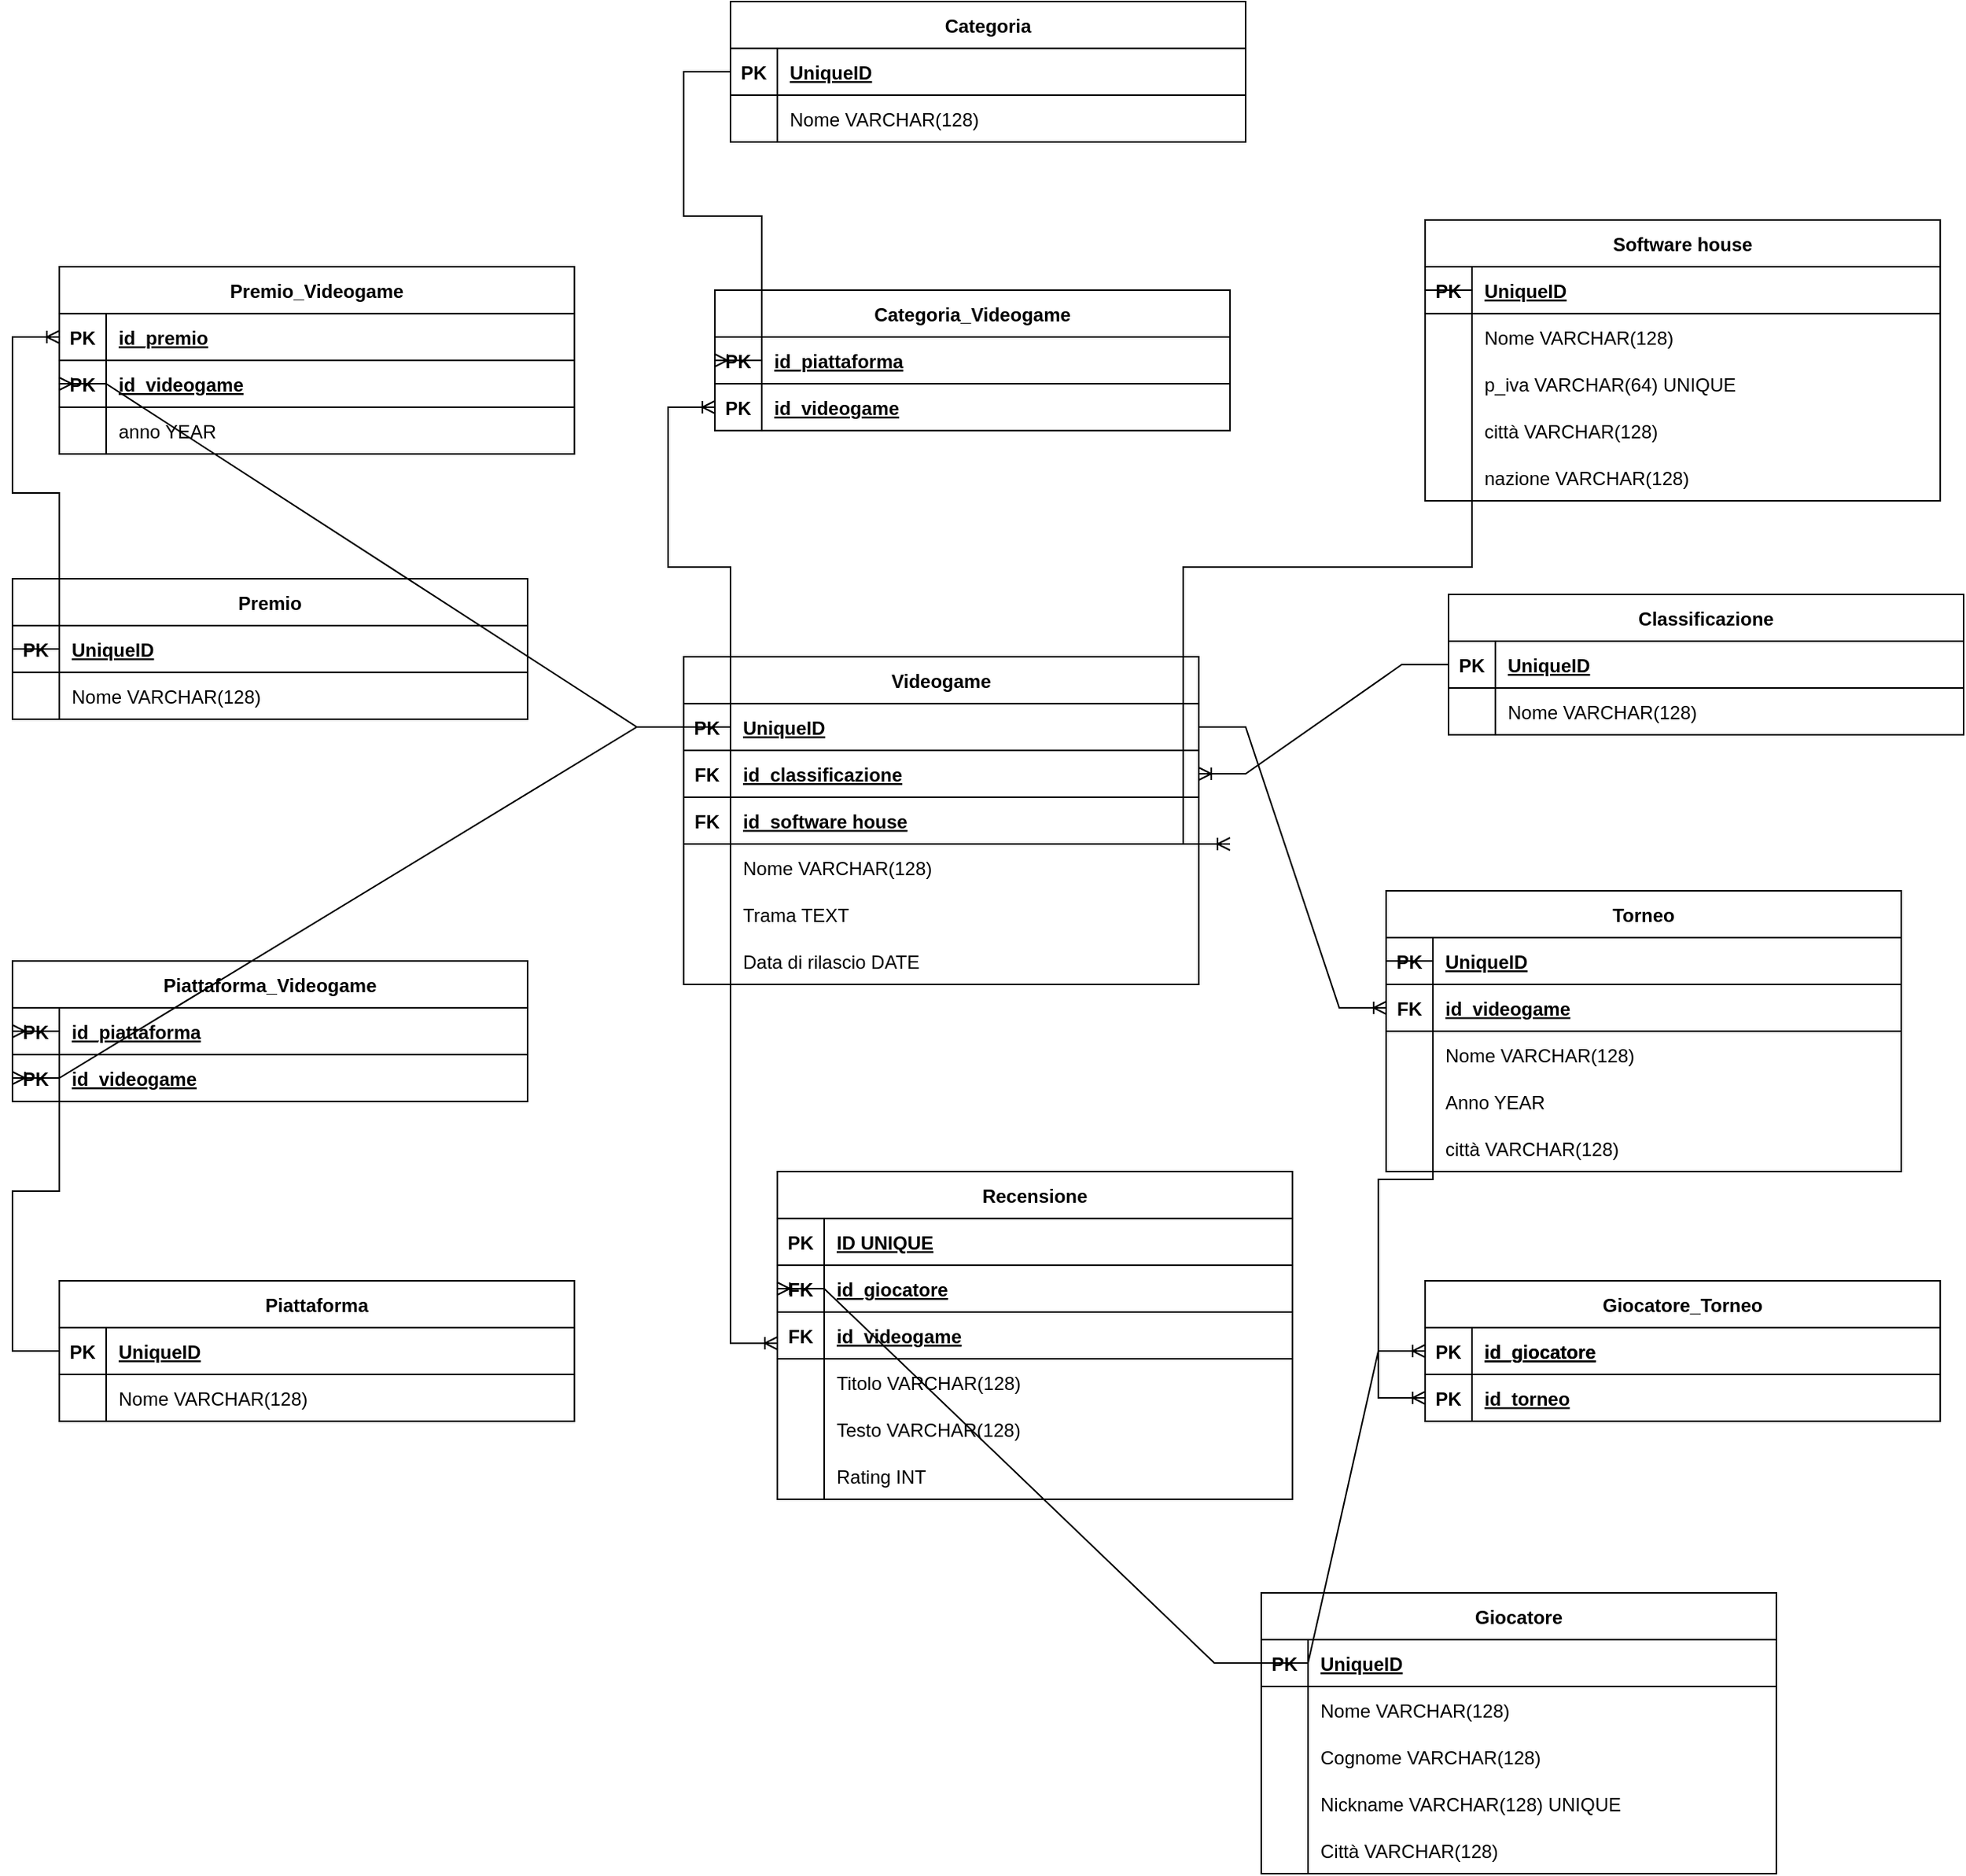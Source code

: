 <mxfile version="21.3.3" type="device">
  <diagram id="KJwWD3MwC9zY2TF5GWsR" name="Page-1">
    <mxGraphModel dx="2820" dy="746" grid="1" gridSize="10" guides="1" tooltips="1" connect="1" arrows="1" fold="1" page="0" pageScale="1" pageWidth="1100" pageHeight="850" math="0" shadow="0">
      <root>
        <mxCell id="0" />
        <mxCell id="1" parent="0" />
        <mxCell id="y6-X4AHEFHW5JHRX96LE-121" value="Videogame" style="shape=table;startSize=30;container=1;collapsible=1;childLayout=tableLayout;fixedRows=1;rowLines=0;fontStyle=1;align=center;resizeLast=1;" parent="1" vertex="1">
          <mxGeometry x="-90" y="1090" width="330" height="210" as="geometry" />
        </mxCell>
        <mxCell id="y6-X4AHEFHW5JHRX96LE-122" value="" style="shape=tableRow;horizontal=0;startSize=0;swimlaneHead=0;swimlaneBody=0;fillColor=none;collapsible=0;dropTarget=0;points=[[0,0.5],[1,0.5]];portConstraint=eastwest;top=0;left=0;right=0;bottom=1;" parent="y6-X4AHEFHW5JHRX96LE-121" vertex="1">
          <mxGeometry y="30" width="330" height="30" as="geometry" />
        </mxCell>
        <mxCell id="y6-X4AHEFHW5JHRX96LE-123" value="PK" style="shape=partialRectangle;connectable=0;fillColor=none;top=0;left=0;bottom=0;right=0;fontStyle=1;overflow=hidden;" parent="y6-X4AHEFHW5JHRX96LE-122" vertex="1">
          <mxGeometry width="30" height="30" as="geometry">
            <mxRectangle width="30" height="30" as="alternateBounds" />
          </mxGeometry>
        </mxCell>
        <mxCell id="y6-X4AHEFHW5JHRX96LE-124" value="UniqueID" style="shape=partialRectangle;connectable=0;fillColor=none;top=0;left=0;bottom=0;right=0;align=left;spacingLeft=6;fontStyle=5;overflow=hidden;" parent="y6-X4AHEFHW5JHRX96LE-122" vertex="1">
          <mxGeometry x="30" width="300" height="30" as="geometry">
            <mxRectangle width="300" height="30" as="alternateBounds" />
          </mxGeometry>
        </mxCell>
        <mxCell id="JWS8z0tjxSSdXJZM4JRU-196" style="shape=tableRow;horizontal=0;startSize=0;swimlaneHead=0;swimlaneBody=0;fillColor=none;collapsible=0;dropTarget=0;points=[[0,0.5],[1,0.5]];portConstraint=eastwest;top=0;left=0;right=0;bottom=1;" vertex="1" parent="y6-X4AHEFHW5JHRX96LE-121">
          <mxGeometry y="60" width="330" height="30" as="geometry" />
        </mxCell>
        <mxCell id="JWS8z0tjxSSdXJZM4JRU-197" value="FK" style="shape=partialRectangle;connectable=0;fillColor=none;top=0;left=0;bottom=0;right=0;fontStyle=1;overflow=hidden;" vertex="1" parent="JWS8z0tjxSSdXJZM4JRU-196">
          <mxGeometry width="30" height="30" as="geometry">
            <mxRectangle width="30" height="30" as="alternateBounds" />
          </mxGeometry>
        </mxCell>
        <mxCell id="JWS8z0tjxSSdXJZM4JRU-198" value="id_classificazione" style="shape=partialRectangle;connectable=0;fillColor=none;top=0;left=0;bottom=0;right=0;align=left;spacingLeft=6;fontStyle=5;overflow=hidden;" vertex="1" parent="JWS8z0tjxSSdXJZM4JRU-196">
          <mxGeometry x="30" width="300" height="30" as="geometry">
            <mxRectangle width="300" height="30" as="alternateBounds" />
          </mxGeometry>
        </mxCell>
        <mxCell id="JWS8z0tjxSSdXJZM4JRU-193" style="shape=tableRow;horizontal=0;startSize=0;swimlaneHead=0;swimlaneBody=0;fillColor=none;collapsible=0;dropTarget=0;points=[[0,0.5],[1,0.5]];portConstraint=eastwest;top=0;left=0;right=0;bottom=1;" vertex="1" parent="y6-X4AHEFHW5JHRX96LE-121">
          <mxGeometry y="90" width="330" height="30" as="geometry" />
        </mxCell>
        <mxCell id="JWS8z0tjxSSdXJZM4JRU-194" value="FK" style="shape=partialRectangle;connectable=0;fillColor=none;top=0;left=0;bottom=0;right=0;fontStyle=1;overflow=hidden;" vertex="1" parent="JWS8z0tjxSSdXJZM4JRU-193">
          <mxGeometry width="30" height="30" as="geometry">
            <mxRectangle width="30" height="30" as="alternateBounds" />
          </mxGeometry>
        </mxCell>
        <mxCell id="JWS8z0tjxSSdXJZM4JRU-195" value="id_software house" style="shape=partialRectangle;connectable=0;fillColor=none;top=0;left=0;bottom=0;right=0;align=left;spacingLeft=6;fontStyle=5;overflow=hidden;" vertex="1" parent="JWS8z0tjxSSdXJZM4JRU-193">
          <mxGeometry x="30" width="300" height="30" as="geometry">
            <mxRectangle width="300" height="30" as="alternateBounds" />
          </mxGeometry>
        </mxCell>
        <mxCell id="y6-X4AHEFHW5JHRX96LE-125" value="" style="shape=tableRow;horizontal=0;startSize=0;swimlaneHead=0;swimlaneBody=0;fillColor=none;collapsible=0;dropTarget=0;points=[[0,0.5],[1,0.5]];portConstraint=eastwest;top=0;left=0;right=0;bottom=0;" parent="y6-X4AHEFHW5JHRX96LE-121" vertex="1">
          <mxGeometry y="120" width="330" height="30" as="geometry" />
        </mxCell>
        <mxCell id="y6-X4AHEFHW5JHRX96LE-126" value="" style="shape=partialRectangle;connectable=0;fillColor=none;top=0;left=0;bottom=0;right=0;editable=1;overflow=hidden;" parent="y6-X4AHEFHW5JHRX96LE-125" vertex="1">
          <mxGeometry width="30" height="30" as="geometry">
            <mxRectangle width="30" height="30" as="alternateBounds" />
          </mxGeometry>
        </mxCell>
        <mxCell id="y6-X4AHEFHW5JHRX96LE-127" value="Nome VARCHAR(128) " style="shape=partialRectangle;connectable=0;fillColor=none;top=0;left=0;bottom=0;right=0;align=left;spacingLeft=6;overflow=hidden;" parent="y6-X4AHEFHW5JHRX96LE-125" vertex="1">
          <mxGeometry x="30" width="300" height="30" as="geometry">
            <mxRectangle width="300" height="30" as="alternateBounds" />
          </mxGeometry>
        </mxCell>
        <mxCell id="y6-X4AHEFHW5JHRX96LE-128" value="" style="shape=tableRow;horizontal=0;startSize=0;swimlaneHead=0;swimlaneBody=0;fillColor=none;collapsible=0;dropTarget=0;points=[[0,0.5],[1,0.5]];portConstraint=eastwest;top=0;left=0;right=0;bottom=0;" parent="y6-X4AHEFHW5JHRX96LE-121" vertex="1">
          <mxGeometry y="150" width="330" height="30" as="geometry" />
        </mxCell>
        <mxCell id="y6-X4AHEFHW5JHRX96LE-129" value="" style="shape=partialRectangle;connectable=0;fillColor=none;top=0;left=0;bottom=0;right=0;editable=1;overflow=hidden;" parent="y6-X4AHEFHW5JHRX96LE-128" vertex="1">
          <mxGeometry width="30" height="30" as="geometry">
            <mxRectangle width="30" height="30" as="alternateBounds" />
          </mxGeometry>
        </mxCell>
        <mxCell id="y6-X4AHEFHW5JHRX96LE-130" value="Trama TEXT " style="shape=partialRectangle;connectable=0;fillColor=none;top=0;left=0;bottom=0;right=0;align=left;spacingLeft=6;overflow=hidden;" parent="y6-X4AHEFHW5JHRX96LE-128" vertex="1">
          <mxGeometry x="30" width="300" height="30" as="geometry">
            <mxRectangle width="300" height="30" as="alternateBounds" />
          </mxGeometry>
        </mxCell>
        <mxCell id="y6-X4AHEFHW5JHRX96LE-131" value="" style="shape=tableRow;horizontal=0;startSize=0;swimlaneHead=0;swimlaneBody=0;fillColor=none;collapsible=0;dropTarget=0;points=[[0,0.5],[1,0.5]];portConstraint=eastwest;top=0;left=0;right=0;bottom=0;" parent="y6-X4AHEFHW5JHRX96LE-121" vertex="1">
          <mxGeometry y="180" width="330" height="30" as="geometry" />
        </mxCell>
        <mxCell id="y6-X4AHEFHW5JHRX96LE-132" value="" style="shape=partialRectangle;connectable=0;fillColor=none;top=0;left=0;bottom=0;right=0;editable=1;overflow=hidden;" parent="y6-X4AHEFHW5JHRX96LE-131" vertex="1">
          <mxGeometry width="30" height="30" as="geometry">
            <mxRectangle width="30" height="30" as="alternateBounds" />
          </mxGeometry>
        </mxCell>
        <mxCell id="y6-X4AHEFHW5JHRX96LE-133" value="Data di rilascio DATE" style="shape=partialRectangle;connectable=0;fillColor=none;top=0;left=0;bottom=0;right=0;align=left;spacingLeft=6;overflow=hidden;" parent="y6-X4AHEFHW5JHRX96LE-131" vertex="1">
          <mxGeometry x="30" width="300" height="30" as="geometry">
            <mxRectangle width="300" height="30" as="alternateBounds" />
          </mxGeometry>
        </mxCell>
        <mxCell id="JWS8z0tjxSSdXJZM4JRU-1" value="Software house" style="shape=table;startSize=30;container=1;collapsible=1;childLayout=tableLayout;fixedRows=1;rowLines=0;fontStyle=1;align=center;resizeLast=1;" vertex="1" parent="1">
          <mxGeometry x="385" y="810" width="330" height="180" as="geometry" />
        </mxCell>
        <mxCell id="JWS8z0tjxSSdXJZM4JRU-230" value="" style="edgeStyle=entityRelationEdgeStyle;fontSize=12;html=1;endArrow=ERoneToMany;rounded=0;exitX=0;exitY=0.5;exitDx=0;exitDy=0;entryX=0;entryY=0.5;entryDx=0;entryDy=0;" edge="1" parent="JWS8z0tjxSSdXJZM4JRU-1" source="JWS8z0tjxSSdXJZM4JRU-2">
          <mxGeometry width="100" height="100" relative="1" as="geometry">
            <mxPoint x="-125" y="240" as="sourcePoint" />
            <mxPoint x="-125" y="400" as="targetPoint" />
          </mxGeometry>
        </mxCell>
        <mxCell id="JWS8z0tjxSSdXJZM4JRU-2" value="" style="shape=tableRow;horizontal=0;startSize=0;swimlaneHead=0;swimlaneBody=0;fillColor=none;collapsible=0;dropTarget=0;points=[[0,0.5],[1,0.5]];portConstraint=eastwest;top=0;left=0;right=0;bottom=1;" vertex="1" parent="JWS8z0tjxSSdXJZM4JRU-1">
          <mxGeometry y="30" width="330" height="30" as="geometry" />
        </mxCell>
        <mxCell id="JWS8z0tjxSSdXJZM4JRU-3" value="PK" style="shape=partialRectangle;connectable=0;fillColor=none;top=0;left=0;bottom=0;right=0;fontStyle=1;overflow=hidden;" vertex="1" parent="JWS8z0tjxSSdXJZM4JRU-2">
          <mxGeometry width="30" height="30" as="geometry">
            <mxRectangle width="30" height="30" as="alternateBounds" />
          </mxGeometry>
        </mxCell>
        <mxCell id="JWS8z0tjxSSdXJZM4JRU-4" value="UniqueID" style="shape=partialRectangle;connectable=0;fillColor=none;top=0;left=0;bottom=0;right=0;align=left;spacingLeft=6;fontStyle=5;overflow=hidden;" vertex="1" parent="JWS8z0tjxSSdXJZM4JRU-2">
          <mxGeometry x="30" width="300" height="30" as="geometry">
            <mxRectangle width="300" height="30" as="alternateBounds" />
          </mxGeometry>
        </mxCell>
        <mxCell id="JWS8z0tjxSSdXJZM4JRU-5" value="" style="shape=tableRow;horizontal=0;startSize=0;swimlaneHead=0;swimlaneBody=0;fillColor=none;collapsible=0;dropTarget=0;points=[[0,0.5],[1,0.5]];portConstraint=eastwest;top=0;left=0;right=0;bottom=0;" vertex="1" parent="JWS8z0tjxSSdXJZM4JRU-1">
          <mxGeometry y="60" width="330" height="30" as="geometry" />
        </mxCell>
        <mxCell id="JWS8z0tjxSSdXJZM4JRU-6" value="" style="shape=partialRectangle;connectable=0;fillColor=none;top=0;left=0;bottom=0;right=0;editable=1;overflow=hidden;" vertex="1" parent="JWS8z0tjxSSdXJZM4JRU-5">
          <mxGeometry width="30" height="30" as="geometry">
            <mxRectangle width="30" height="30" as="alternateBounds" />
          </mxGeometry>
        </mxCell>
        <mxCell id="JWS8z0tjxSSdXJZM4JRU-7" value="Nome VARCHAR(128) " style="shape=partialRectangle;connectable=0;fillColor=none;top=0;left=0;bottom=0;right=0;align=left;spacingLeft=6;overflow=hidden;" vertex="1" parent="JWS8z0tjxSSdXJZM4JRU-5">
          <mxGeometry x="30" width="300" height="30" as="geometry">
            <mxRectangle width="300" height="30" as="alternateBounds" />
          </mxGeometry>
        </mxCell>
        <mxCell id="JWS8z0tjxSSdXJZM4JRU-8" value="" style="shape=tableRow;horizontal=0;startSize=0;swimlaneHead=0;swimlaneBody=0;fillColor=none;collapsible=0;dropTarget=0;points=[[0,0.5],[1,0.5]];portConstraint=eastwest;top=0;left=0;right=0;bottom=0;" vertex="1" parent="JWS8z0tjxSSdXJZM4JRU-1">
          <mxGeometry y="90" width="330" height="30" as="geometry" />
        </mxCell>
        <mxCell id="JWS8z0tjxSSdXJZM4JRU-9" value="" style="shape=partialRectangle;connectable=0;fillColor=none;top=0;left=0;bottom=0;right=0;editable=1;overflow=hidden;" vertex="1" parent="JWS8z0tjxSSdXJZM4JRU-8">
          <mxGeometry width="30" height="30" as="geometry">
            <mxRectangle width="30" height="30" as="alternateBounds" />
          </mxGeometry>
        </mxCell>
        <mxCell id="JWS8z0tjxSSdXJZM4JRU-10" value="p_iva VARCHAR(64) UNIQUE" style="shape=partialRectangle;connectable=0;fillColor=none;top=0;left=0;bottom=0;right=0;align=left;spacingLeft=6;overflow=hidden;" vertex="1" parent="JWS8z0tjxSSdXJZM4JRU-8">
          <mxGeometry x="30" width="300" height="30" as="geometry">
            <mxRectangle width="300" height="30" as="alternateBounds" />
          </mxGeometry>
        </mxCell>
        <mxCell id="JWS8z0tjxSSdXJZM4JRU-11" value="" style="shape=tableRow;horizontal=0;startSize=0;swimlaneHead=0;swimlaneBody=0;fillColor=none;collapsible=0;dropTarget=0;points=[[0,0.5],[1,0.5]];portConstraint=eastwest;top=0;left=0;right=0;bottom=0;" vertex="1" parent="JWS8z0tjxSSdXJZM4JRU-1">
          <mxGeometry y="120" width="330" height="30" as="geometry" />
        </mxCell>
        <mxCell id="JWS8z0tjxSSdXJZM4JRU-12" value="" style="shape=partialRectangle;connectable=0;fillColor=none;top=0;left=0;bottom=0;right=0;editable=1;overflow=hidden;" vertex="1" parent="JWS8z0tjxSSdXJZM4JRU-11">
          <mxGeometry width="30" height="30" as="geometry">
            <mxRectangle width="30" height="30" as="alternateBounds" />
          </mxGeometry>
        </mxCell>
        <mxCell id="JWS8z0tjxSSdXJZM4JRU-13" value="città VARCHAR(128)" style="shape=partialRectangle;connectable=0;fillColor=none;top=0;left=0;bottom=0;right=0;align=left;spacingLeft=6;overflow=hidden;" vertex="1" parent="JWS8z0tjxSSdXJZM4JRU-11">
          <mxGeometry x="30" width="300" height="30" as="geometry">
            <mxRectangle width="300" height="30" as="alternateBounds" />
          </mxGeometry>
        </mxCell>
        <mxCell id="JWS8z0tjxSSdXJZM4JRU-227" style="shape=tableRow;horizontal=0;startSize=0;swimlaneHead=0;swimlaneBody=0;fillColor=none;collapsible=0;dropTarget=0;points=[[0,0.5],[1,0.5]];portConstraint=eastwest;top=0;left=0;right=0;bottom=0;" vertex="1" parent="JWS8z0tjxSSdXJZM4JRU-1">
          <mxGeometry y="150" width="330" height="30" as="geometry" />
        </mxCell>
        <mxCell id="JWS8z0tjxSSdXJZM4JRU-228" style="shape=partialRectangle;connectable=0;fillColor=none;top=0;left=0;bottom=0;right=0;editable=1;overflow=hidden;" vertex="1" parent="JWS8z0tjxSSdXJZM4JRU-227">
          <mxGeometry width="30" height="30" as="geometry">
            <mxRectangle width="30" height="30" as="alternateBounds" />
          </mxGeometry>
        </mxCell>
        <mxCell id="JWS8z0tjxSSdXJZM4JRU-229" value="nazione VARCHAR(128)" style="shape=partialRectangle;connectable=0;fillColor=none;top=0;left=0;bottom=0;right=0;align=left;spacingLeft=6;overflow=hidden;" vertex="1" parent="JWS8z0tjxSSdXJZM4JRU-227">
          <mxGeometry x="30" width="300" height="30" as="geometry">
            <mxRectangle width="300" height="30" as="alternateBounds" />
          </mxGeometry>
        </mxCell>
        <mxCell id="JWS8z0tjxSSdXJZM4JRU-14" value="Classificazione" style="shape=table;startSize=30;container=1;collapsible=1;childLayout=tableLayout;fixedRows=1;rowLines=0;fontStyle=1;align=center;resizeLast=1;" vertex="1" parent="1">
          <mxGeometry x="400" y="1050" width="330" height="90" as="geometry" />
        </mxCell>
        <mxCell id="JWS8z0tjxSSdXJZM4JRU-15" value="" style="shape=tableRow;horizontal=0;startSize=0;swimlaneHead=0;swimlaneBody=0;fillColor=none;collapsible=0;dropTarget=0;points=[[0,0.5],[1,0.5]];portConstraint=eastwest;top=0;left=0;right=0;bottom=1;" vertex="1" parent="JWS8z0tjxSSdXJZM4JRU-14">
          <mxGeometry y="30" width="330" height="30" as="geometry" />
        </mxCell>
        <mxCell id="JWS8z0tjxSSdXJZM4JRU-16" value="PK" style="shape=partialRectangle;connectable=0;fillColor=none;top=0;left=0;bottom=0;right=0;fontStyle=1;overflow=hidden;" vertex="1" parent="JWS8z0tjxSSdXJZM4JRU-15">
          <mxGeometry width="30" height="30" as="geometry">
            <mxRectangle width="30" height="30" as="alternateBounds" />
          </mxGeometry>
        </mxCell>
        <mxCell id="JWS8z0tjxSSdXJZM4JRU-17" value="UniqueID" style="shape=partialRectangle;connectable=0;fillColor=none;top=0;left=0;bottom=0;right=0;align=left;spacingLeft=6;fontStyle=5;overflow=hidden;" vertex="1" parent="JWS8z0tjxSSdXJZM4JRU-15">
          <mxGeometry x="30" width="300" height="30" as="geometry">
            <mxRectangle width="300" height="30" as="alternateBounds" />
          </mxGeometry>
        </mxCell>
        <mxCell id="JWS8z0tjxSSdXJZM4JRU-18" value="" style="shape=tableRow;horizontal=0;startSize=0;swimlaneHead=0;swimlaneBody=0;fillColor=none;collapsible=0;dropTarget=0;points=[[0,0.5],[1,0.5]];portConstraint=eastwest;top=0;left=0;right=0;bottom=0;" vertex="1" parent="JWS8z0tjxSSdXJZM4JRU-14">
          <mxGeometry y="60" width="330" height="30" as="geometry" />
        </mxCell>
        <mxCell id="JWS8z0tjxSSdXJZM4JRU-19" value="" style="shape=partialRectangle;connectable=0;fillColor=none;top=0;left=0;bottom=0;right=0;editable=1;overflow=hidden;" vertex="1" parent="JWS8z0tjxSSdXJZM4JRU-18">
          <mxGeometry width="30" height="30" as="geometry">
            <mxRectangle width="30" height="30" as="alternateBounds" />
          </mxGeometry>
        </mxCell>
        <mxCell id="JWS8z0tjxSSdXJZM4JRU-20" value="Nome VARCHAR(128) " style="shape=partialRectangle;connectable=0;fillColor=none;top=0;left=0;bottom=0;right=0;align=left;spacingLeft=6;overflow=hidden;" vertex="1" parent="JWS8z0tjxSSdXJZM4JRU-18">
          <mxGeometry x="30" width="300" height="30" as="geometry">
            <mxRectangle width="300" height="30" as="alternateBounds" />
          </mxGeometry>
        </mxCell>
        <mxCell id="JWS8z0tjxSSdXJZM4JRU-27" value="Torneo" style="shape=table;startSize=30;container=1;collapsible=1;childLayout=tableLayout;fixedRows=1;rowLines=0;fontStyle=1;align=center;resizeLast=1;" vertex="1" parent="1">
          <mxGeometry x="360" y="1240" width="330" height="180" as="geometry" />
        </mxCell>
        <mxCell id="JWS8z0tjxSSdXJZM4JRU-28" value="" style="shape=tableRow;horizontal=0;startSize=0;swimlaneHead=0;swimlaneBody=0;fillColor=none;collapsible=0;dropTarget=0;points=[[0,0.5],[1,0.5]];portConstraint=eastwest;top=0;left=0;right=0;bottom=1;" vertex="1" parent="JWS8z0tjxSSdXJZM4JRU-27">
          <mxGeometry y="30" width="330" height="30" as="geometry" />
        </mxCell>
        <mxCell id="JWS8z0tjxSSdXJZM4JRU-29" value="PK" style="shape=partialRectangle;connectable=0;fillColor=none;top=0;left=0;bottom=0;right=0;fontStyle=1;overflow=hidden;" vertex="1" parent="JWS8z0tjxSSdXJZM4JRU-28">
          <mxGeometry width="30" height="30" as="geometry">
            <mxRectangle width="30" height="30" as="alternateBounds" />
          </mxGeometry>
        </mxCell>
        <mxCell id="JWS8z0tjxSSdXJZM4JRU-30" value="UniqueID" style="shape=partialRectangle;connectable=0;fillColor=none;top=0;left=0;bottom=0;right=0;align=left;spacingLeft=6;fontStyle=5;overflow=hidden;" vertex="1" parent="JWS8z0tjxSSdXJZM4JRU-28">
          <mxGeometry x="30" width="300" height="30" as="geometry">
            <mxRectangle width="300" height="30" as="alternateBounds" />
          </mxGeometry>
        </mxCell>
        <mxCell id="JWS8z0tjxSSdXJZM4JRU-175" style="shape=tableRow;horizontal=0;startSize=0;swimlaneHead=0;swimlaneBody=0;fillColor=none;collapsible=0;dropTarget=0;points=[[0,0.5],[1,0.5]];portConstraint=eastwest;top=0;left=0;right=0;bottom=1;" vertex="1" parent="JWS8z0tjxSSdXJZM4JRU-27">
          <mxGeometry y="60" width="330" height="30" as="geometry" />
        </mxCell>
        <mxCell id="JWS8z0tjxSSdXJZM4JRU-176" value="FK" style="shape=partialRectangle;connectable=0;fillColor=none;top=0;left=0;bottom=0;right=0;fontStyle=1;overflow=hidden;" vertex="1" parent="JWS8z0tjxSSdXJZM4JRU-175">
          <mxGeometry width="30" height="30" as="geometry">
            <mxRectangle width="30" height="30" as="alternateBounds" />
          </mxGeometry>
        </mxCell>
        <mxCell id="JWS8z0tjxSSdXJZM4JRU-177" value="id_videogame" style="shape=partialRectangle;connectable=0;fillColor=none;top=0;left=0;bottom=0;right=0;align=left;spacingLeft=6;fontStyle=5;overflow=hidden;" vertex="1" parent="JWS8z0tjxSSdXJZM4JRU-175">
          <mxGeometry x="30" width="300" height="30" as="geometry">
            <mxRectangle width="300" height="30" as="alternateBounds" />
          </mxGeometry>
        </mxCell>
        <mxCell id="JWS8z0tjxSSdXJZM4JRU-31" value="" style="shape=tableRow;horizontal=0;startSize=0;swimlaneHead=0;swimlaneBody=0;fillColor=none;collapsible=0;dropTarget=0;points=[[0,0.5],[1,0.5]];portConstraint=eastwest;top=0;left=0;right=0;bottom=0;" vertex="1" parent="JWS8z0tjxSSdXJZM4JRU-27">
          <mxGeometry y="90" width="330" height="30" as="geometry" />
        </mxCell>
        <mxCell id="JWS8z0tjxSSdXJZM4JRU-32" value="" style="shape=partialRectangle;connectable=0;fillColor=none;top=0;left=0;bottom=0;right=0;editable=1;overflow=hidden;" vertex="1" parent="JWS8z0tjxSSdXJZM4JRU-31">
          <mxGeometry width="30" height="30" as="geometry">
            <mxRectangle width="30" height="30" as="alternateBounds" />
          </mxGeometry>
        </mxCell>
        <mxCell id="JWS8z0tjxSSdXJZM4JRU-33" value="Nome VARCHAR(128) " style="shape=partialRectangle;connectable=0;fillColor=none;top=0;left=0;bottom=0;right=0;align=left;spacingLeft=6;overflow=hidden;" vertex="1" parent="JWS8z0tjxSSdXJZM4JRU-31">
          <mxGeometry x="30" width="300" height="30" as="geometry">
            <mxRectangle width="300" height="30" as="alternateBounds" />
          </mxGeometry>
        </mxCell>
        <mxCell id="JWS8z0tjxSSdXJZM4JRU-34" value="" style="shape=tableRow;horizontal=0;startSize=0;swimlaneHead=0;swimlaneBody=0;fillColor=none;collapsible=0;dropTarget=0;points=[[0,0.5],[1,0.5]];portConstraint=eastwest;top=0;left=0;right=0;bottom=0;" vertex="1" parent="JWS8z0tjxSSdXJZM4JRU-27">
          <mxGeometry y="120" width="330" height="30" as="geometry" />
        </mxCell>
        <mxCell id="JWS8z0tjxSSdXJZM4JRU-35" value="" style="shape=partialRectangle;connectable=0;fillColor=none;top=0;left=0;bottom=0;right=0;editable=1;overflow=hidden;" vertex="1" parent="JWS8z0tjxSSdXJZM4JRU-34">
          <mxGeometry width="30" height="30" as="geometry">
            <mxRectangle width="30" height="30" as="alternateBounds" />
          </mxGeometry>
        </mxCell>
        <mxCell id="JWS8z0tjxSSdXJZM4JRU-36" value="Anno YEAR" style="shape=partialRectangle;connectable=0;fillColor=none;top=0;left=0;bottom=0;right=0;align=left;spacingLeft=6;overflow=hidden;" vertex="1" parent="JWS8z0tjxSSdXJZM4JRU-34">
          <mxGeometry x="30" width="300" height="30" as="geometry">
            <mxRectangle width="300" height="30" as="alternateBounds" />
          </mxGeometry>
        </mxCell>
        <mxCell id="JWS8z0tjxSSdXJZM4JRU-37" value="" style="shape=tableRow;horizontal=0;startSize=0;swimlaneHead=0;swimlaneBody=0;fillColor=none;collapsible=0;dropTarget=0;points=[[0,0.5],[1,0.5]];portConstraint=eastwest;top=0;left=0;right=0;bottom=0;" vertex="1" parent="JWS8z0tjxSSdXJZM4JRU-27">
          <mxGeometry y="150" width="330" height="30" as="geometry" />
        </mxCell>
        <mxCell id="JWS8z0tjxSSdXJZM4JRU-38" value="" style="shape=partialRectangle;connectable=0;fillColor=none;top=0;left=0;bottom=0;right=0;editable=1;overflow=hidden;" vertex="1" parent="JWS8z0tjxSSdXJZM4JRU-37">
          <mxGeometry width="30" height="30" as="geometry">
            <mxRectangle width="30" height="30" as="alternateBounds" />
          </mxGeometry>
        </mxCell>
        <mxCell id="JWS8z0tjxSSdXJZM4JRU-39" value="città VARCHAR(128)" style="shape=partialRectangle;connectable=0;fillColor=none;top=0;left=0;bottom=0;right=0;align=left;spacingLeft=6;overflow=hidden;" vertex="1" parent="JWS8z0tjxSSdXJZM4JRU-37">
          <mxGeometry x="30" width="300" height="30" as="geometry">
            <mxRectangle width="300" height="30" as="alternateBounds" />
          </mxGeometry>
        </mxCell>
        <mxCell id="JWS8z0tjxSSdXJZM4JRU-40" value="Piattaforma" style="shape=table;startSize=30;container=1;collapsible=1;childLayout=tableLayout;fixedRows=1;rowLines=0;fontStyle=1;align=center;resizeLast=1;" vertex="1" parent="1">
          <mxGeometry x="-490" y="1490" width="330" height="90" as="geometry" />
        </mxCell>
        <mxCell id="JWS8z0tjxSSdXJZM4JRU-41" value="" style="shape=tableRow;horizontal=0;startSize=0;swimlaneHead=0;swimlaneBody=0;fillColor=none;collapsible=0;dropTarget=0;points=[[0,0.5],[1,0.5]];portConstraint=eastwest;top=0;left=0;right=0;bottom=1;" vertex="1" parent="JWS8z0tjxSSdXJZM4JRU-40">
          <mxGeometry y="30" width="330" height="30" as="geometry" />
        </mxCell>
        <mxCell id="JWS8z0tjxSSdXJZM4JRU-42" value="PK" style="shape=partialRectangle;connectable=0;fillColor=none;top=0;left=0;bottom=0;right=0;fontStyle=1;overflow=hidden;" vertex="1" parent="JWS8z0tjxSSdXJZM4JRU-41">
          <mxGeometry width="30" height="30" as="geometry">
            <mxRectangle width="30" height="30" as="alternateBounds" />
          </mxGeometry>
        </mxCell>
        <mxCell id="JWS8z0tjxSSdXJZM4JRU-43" value="UniqueID" style="shape=partialRectangle;connectable=0;fillColor=none;top=0;left=0;bottom=0;right=0;align=left;spacingLeft=6;fontStyle=5;overflow=hidden;" vertex="1" parent="JWS8z0tjxSSdXJZM4JRU-41">
          <mxGeometry x="30" width="300" height="30" as="geometry">
            <mxRectangle width="300" height="30" as="alternateBounds" />
          </mxGeometry>
        </mxCell>
        <mxCell id="JWS8z0tjxSSdXJZM4JRU-44" value="" style="shape=tableRow;horizontal=0;startSize=0;swimlaneHead=0;swimlaneBody=0;fillColor=none;collapsible=0;dropTarget=0;points=[[0,0.5],[1,0.5]];portConstraint=eastwest;top=0;left=0;right=0;bottom=0;" vertex="1" parent="JWS8z0tjxSSdXJZM4JRU-40">
          <mxGeometry y="60" width="330" height="30" as="geometry" />
        </mxCell>
        <mxCell id="JWS8z0tjxSSdXJZM4JRU-45" value="" style="shape=partialRectangle;connectable=0;fillColor=none;top=0;left=0;bottom=0;right=0;editable=1;overflow=hidden;" vertex="1" parent="JWS8z0tjxSSdXJZM4JRU-44">
          <mxGeometry width="30" height="30" as="geometry">
            <mxRectangle width="30" height="30" as="alternateBounds" />
          </mxGeometry>
        </mxCell>
        <mxCell id="JWS8z0tjxSSdXJZM4JRU-46" value="Nome VARCHAR(128)" style="shape=partialRectangle;connectable=0;fillColor=none;top=0;left=0;bottom=0;right=0;align=left;spacingLeft=6;overflow=hidden;" vertex="1" parent="JWS8z0tjxSSdXJZM4JRU-44">
          <mxGeometry x="30" width="300" height="30" as="geometry">
            <mxRectangle width="300" height="30" as="alternateBounds" />
          </mxGeometry>
        </mxCell>
        <mxCell id="JWS8z0tjxSSdXJZM4JRU-53" value="Categoria" style="shape=table;startSize=30;container=1;collapsible=1;childLayout=tableLayout;fixedRows=1;rowLines=0;fontStyle=1;align=center;resizeLast=1;" vertex="1" parent="1">
          <mxGeometry x="-60" y="670" width="330" height="90" as="geometry" />
        </mxCell>
        <mxCell id="JWS8z0tjxSSdXJZM4JRU-54" value="" style="shape=tableRow;horizontal=0;startSize=0;swimlaneHead=0;swimlaneBody=0;fillColor=none;collapsible=0;dropTarget=0;points=[[0,0.5],[1,0.5]];portConstraint=eastwest;top=0;left=0;right=0;bottom=1;" vertex="1" parent="JWS8z0tjxSSdXJZM4JRU-53">
          <mxGeometry y="30" width="330" height="30" as="geometry" />
        </mxCell>
        <mxCell id="JWS8z0tjxSSdXJZM4JRU-55" value="PK" style="shape=partialRectangle;connectable=0;fillColor=none;top=0;left=0;bottom=0;right=0;fontStyle=1;overflow=hidden;" vertex="1" parent="JWS8z0tjxSSdXJZM4JRU-54">
          <mxGeometry width="30" height="30" as="geometry">
            <mxRectangle width="30" height="30" as="alternateBounds" />
          </mxGeometry>
        </mxCell>
        <mxCell id="JWS8z0tjxSSdXJZM4JRU-56" value="UniqueID" style="shape=partialRectangle;connectable=0;fillColor=none;top=0;left=0;bottom=0;right=0;align=left;spacingLeft=6;fontStyle=5;overflow=hidden;" vertex="1" parent="JWS8z0tjxSSdXJZM4JRU-54">
          <mxGeometry x="30" width="300" height="30" as="geometry">
            <mxRectangle width="300" height="30" as="alternateBounds" />
          </mxGeometry>
        </mxCell>
        <mxCell id="JWS8z0tjxSSdXJZM4JRU-63" value="" style="shape=tableRow;horizontal=0;startSize=0;swimlaneHead=0;swimlaneBody=0;fillColor=none;collapsible=0;dropTarget=0;points=[[0,0.5],[1,0.5]];portConstraint=eastwest;top=0;left=0;right=0;bottom=0;" vertex="1" parent="JWS8z0tjxSSdXJZM4JRU-53">
          <mxGeometry y="60" width="330" height="30" as="geometry" />
        </mxCell>
        <mxCell id="JWS8z0tjxSSdXJZM4JRU-64" value="" style="shape=partialRectangle;connectable=0;fillColor=none;top=0;left=0;bottom=0;right=0;editable=1;overflow=hidden;" vertex="1" parent="JWS8z0tjxSSdXJZM4JRU-63">
          <mxGeometry width="30" height="30" as="geometry">
            <mxRectangle width="30" height="30" as="alternateBounds" />
          </mxGeometry>
        </mxCell>
        <mxCell id="JWS8z0tjxSSdXJZM4JRU-65" value="Nome VARCHAR(128)" style="shape=partialRectangle;connectable=0;fillColor=none;top=0;left=0;bottom=0;right=0;align=left;spacingLeft=6;overflow=hidden;" vertex="1" parent="JWS8z0tjxSSdXJZM4JRU-63">
          <mxGeometry x="30" width="300" height="30" as="geometry">
            <mxRectangle width="300" height="30" as="alternateBounds" />
          </mxGeometry>
        </mxCell>
        <mxCell id="JWS8z0tjxSSdXJZM4JRU-66" value="Giocatore" style="shape=table;startSize=30;container=1;collapsible=1;childLayout=tableLayout;fixedRows=1;rowLines=0;fontStyle=1;align=center;resizeLast=1;" vertex="1" parent="1">
          <mxGeometry x="280" y="1690" width="330" height="180" as="geometry" />
        </mxCell>
        <mxCell id="JWS8z0tjxSSdXJZM4JRU-67" value="" style="shape=tableRow;horizontal=0;startSize=0;swimlaneHead=0;swimlaneBody=0;fillColor=none;collapsible=0;dropTarget=0;points=[[0,0.5],[1,0.5]];portConstraint=eastwest;top=0;left=0;right=0;bottom=1;" vertex="1" parent="JWS8z0tjxSSdXJZM4JRU-66">
          <mxGeometry y="30" width="330" height="30" as="geometry" />
        </mxCell>
        <mxCell id="JWS8z0tjxSSdXJZM4JRU-68" value="PK" style="shape=partialRectangle;connectable=0;fillColor=none;top=0;left=0;bottom=0;right=0;fontStyle=1;overflow=hidden;" vertex="1" parent="JWS8z0tjxSSdXJZM4JRU-67">
          <mxGeometry width="30" height="30" as="geometry">
            <mxRectangle width="30" height="30" as="alternateBounds" />
          </mxGeometry>
        </mxCell>
        <mxCell id="JWS8z0tjxSSdXJZM4JRU-69" value="UniqueID" style="shape=partialRectangle;connectable=0;fillColor=none;top=0;left=0;bottom=0;right=0;align=left;spacingLeft=6;fontStyle=5;overflow=hidden;" vertex="1" parent="JWS8z0tjxSSdXJZM4JRU-67">
          <mxGeometry x="30" width="300" height="30" as="geometry">
            <mxRectangle width="300" height="30" as="alternateBounds" />
          </mxGeometry>
        </mxCell>
        <mxCell id="JWS8z0tjxSSdXJZM4JRU-70" value="" style="shape=tableRow;horizontal=0;startSize=0;swimlaneHead=0;swimlaneBody=0;fillColor=none;collapsible=0;dropTarget=0;points=[[0,0.5],[1,0.5]];portConstraint=eastwest;top=0;left=0;right=0;bottom=0;" vertex="1" parent="JWS8z0tjxSSdXJZM4JRU-66">
          <mxGeometry y="60" width="330" height="30" as="geometry" />
        </mxCell>
        <mxCell id="JWS8z0tjxSSdXJZM4JRU-71" value="" style="shape=partialRectangle;connectable=0;fillColor=none;top=0;left=0;bottom=0;right=0;editable=1;overflow=hidden;" vertex="1" parent="JWS8z0tjxSSdXJZM4JRU-70">
          <mxGeometry width="30" height="30" as="geometry">
            <mxRectangle width="30" height="30" as="alternateBounds" />
          </mxGeometry>
        </mxCell>
        <mxCell id="JWS8z0tjxSSdXJZM4JRU-72" value="Nome VARCHAR(128) " style="shape=partialRectangle;connectable=0;fillColor=none;top=0;left=0;bottom=0;right=0;align=left;spacingLeft=6;overflow=hidden;" vertex="1" parent="JWS8z0tjxSSdXJZM4JRU-70">
          <mxGeometry x="30" width="300" height="30" as="geometry">
            <mxRectangle width="300" height="30" as="alternateBounds" />
          </mxGeometry>
        </mxCell>
        <mxCell id="JWS8z0tjxSSdXJZM4JRU-111" value="" style="shape=tableRow;horizontal=0;startSize=0;swimlaneHead=0;swimlaneBody=0;fillColor=none;collapsible=0;dropTarget=0;points=[[0,0.5],[1,0.5]];portConstraint=eastwest;top=0;left=0;right=0;bottom=0;" vertex="1" parent="JWS8z0tjxSSdXJZM4JRU-66">
          <mxGeometry y="90" width="330" height="30" as="geometry" />
        </mxCell>
        <mxCell id="JWS8z0tjxSSdXJZM4JRU-112" value="" style="shape=partialRectangle;connectable=0;fillColor=none;top=0;left=0;bottom=0;right=0;editable=1;overflow=hidden;" vertex="1" parent="JWS8z0tjxSSdXJZM4JRU-111">
          <mxGeometry width="30" height="30" as="geometry">
            <mxRectangle width="30" height="30" as="alternateBounds" />
          </mxGeometry>
        </mxCell>
        <mxCell id="JWS8z0tjxSSdXJZM4JRU-113" value="Cognome VARCHAR(128) " style="shape=partialRectangle;connectable=0;fillColor=none;top=0;left=0;bottom=0;right=0;align=left;spacingLeft=6;overflow=hidden;" vertex="1" parent="JWS8z0tjxSSdXJZM4JRU-111">
          <mxGeometry x="30" width="300" height="30" as="geometry">
            <mxRectangle width="300" height="30" as="alternateBounds" />
          </mxGeometry>
        </mxCell>
        <mxCell id="JWS8z0tjxSSdXJZM4JRU-114" value="" style="shape=tableRow;horizontal=0;startSize=0;swimlaneHead=0;swimlaneBody=0;fillColor=none;collapsible=0;dropTarget=0;points=[[0,0.5],[1,0.5]];portConstraint=eastwest;top=0;left=0;right=0;bottom=0;" vertex="1" parent="JWS8z0tjxSSdXJZM4JRU-66">
          <mxGeometry y="120" width="330" height="30" as="geometry" />
        </mxCell>
        <mxCell id="JWS8z0tjxSSdXJZM4JRU-115" value="" style="shape=partialRectangle;connectable=0;fillColor=none;top=0;left=0;bottom=0;right=0;editable=1;overflow=hidden;" vertex="1" parent="JWS8z0tjxSSdXJZM4JRU-114">
          <mxGeometry width="30" height="30" as="geometry">
            <mxRectangle width="30" height="30" as="alternateBounds" />
          </mxGeometry>
        </mxCell>
        <mxCell id="JWS8z0tjxSSdXJZM4JRU-116" value="Nickname VARCHAR(128) UNIQUE" style="shape=partialRectangle;connectable=0;fillColor=none;top=0;left=0;bottom=0;right=0;align=left;spacingLeft=6;overflow=hidden;" vertex="1" parent="JWS8z0tjxSSdXJZM4JRU-114">
          <mxGeometry x="30" width="300" height="30" as="geometry">
            <mxRectangle width="300" height="30" as="alternateBounds" />
          </mxGeometry>
        </mxCell>
        <mxCell id="JWS8z0tjxSSdXJZM4JRU-117" value="" style="shape=tableRow;horizontal=0;startSize=0;swimlaneHead=0;swimlaneBody=0;fillColor=none;collapsible=0;dropTarget=0;points=[[0,0.5],[1,0.5]];portConstraint=eastwest;top=0;left=0;right=0;bottom=0;" vertex="1" parent="JWS8z0tjxSSdXJZM4JRU-66">
          <mxGeometry y="150" width="330" height="30" as="geometry" />
        </mxCell>
        <mxCell id="JWS8z0tjxSSdXJZM4JRU-118" value="" style="shape=partialRectangle;connectable=0;fillColor=none;top=0;left=0;bottom=0;right=0;editable=1;overflow=hidden;" vertex="1" parent="JWS8z0tjxSSdXJZM4JRU-117">
          <mxGeometry width="30" height="30" as="geometry">
            <mxRectangle width="30" height="30" as="alternateBounds" />
          </mxGeometry>
        </mxCell>
        <mxCell id="JWS8z0tjxSSdXJZM4JRU-119" value="Città VARCHAR(128) " style="shape=partialRectangle;connectable=0;fillColor=none;top=0;left=0;bottom=0;right=0;align=left;spacingLeft=6;overflow=hidden;" vertex="1" parent="JWS8z0tjxSSdXJZM4JRU-117">
          <mxGeometry x="30" width="300" height="30" as="geometry">
            <mxRectangle width="300" height="30" as="alternateBounds" />
          </mxGeometry>
        </mxCell>
        <mxCell id="JWS8z0tjxSSdXJZM4JRU-92" value="Giocatore_Torneo" style="shape=table;startSize=30;container=1;collapsible=1;childLayout=tableLayout;fixedRows=1;rowLines=0;fontStyle=1;align=center;resizeLast=1;" vertex="1" parent="1">
          <mxGeometry x="385" y="1490" width="330" height="90" as="geometry" />
        </mxCell>
        <mxCell id="JWS8z0tjxSSdXJZM4JRU-93" value="" style="shape=tableRow;horizontal=0;startSize=0;swimlaneHead=0;swimlaneBody=0;fillColor=none;collapsible=0;dropTarget=0;points=[[0,0.5],[1,0.5]];portConstraint=eastwest;top=0;left=0;right=0;bottom=1;" vertex="1" parent="JWS8z0tjxSSdXJZM4JRU-92">
          <mxGeometry y="30" width="330" height="30" as="geometry" />
        </mxCell>
        <mxCell id="JWS8z0tjxSSdXJZM4JRU-94" value="PK" style="shape=partialRectangle;connectable=0;fillColor=none;top=0;left=0;bottom=0;right=0;fontStyle=1;overflow=hidden;" vertex="1" parent="JWS8z0tjxSSdXJZM4JRU-93">
          <mxGeometry width="30" height="30" as="geometry">
            <mxRectangle width="30" height="30" as="alternateBounds" />
          </mxGeometry>
        </mxCell>
        <mxCell id="JWS8z0tjxSSdXJZM4JRU-95" value="id_giocatore" style="shape=partialRectangle;connectable=0;fillColor=none;top=0;left=0;bottom=0;right=0;align=left;spacingLeft=6;fontStyle=5;overflow=hidden;" vertex="1" parent="JWS8z0tjxSSdXJZM4JRU-93">
          <mxGeometry x="30" width="300" height="30" as="geometry">
            <mxRectangle width="300" height="30" as="alternateBounds" />
          </mxGeometry>
        </mxCell>
        <mxCell id="JWS8z0tjxSSdXJZM4JRU-108" value="" style="shape=tableRow;horizontal=0;startSize=0;swimlaneHead=0;swimlaneBody=0;fillColor=none;collapsible=0;dropTarget=0;points=[[0,0.5],[1,0.5]];portConstraint=eastwest;top=0;left=0;right=0;bottom=1;" vertex="1" parent="JWS8z0tjxSSdXJZM4JRU-92">
          <mxGeometry y="60" width="330" height="30" as="geometry" />
        </mxCell>
        <mxCell id="JWS8z0tjxSSdXJZM4JRU-109" value="PK" style="shape=partialRectangle;connectable=0;fillColor=none;top=0;left=0;bottom=0;right=0;fontStyle=1;overflow=hidden;" vertex="1" parent="JWS8z0tjxSSdXJZM4JRU-108">
          <mxGeometry width="30" height="30" as="geometry">
            <mxRectangle width="30" height="30" as="alternateBounds" />
          </mxGeometry>
        </mxCell>
        <mxCell id="JWS8z0tjxSSdXJZM4JRU-110" value="id_torneo" style="shape=partialRectangle;connectable=0;fillColor=none;top=0;left=0;bottom=0;right=0;align=left;spacingLeft=6;fontStyle=5;overflow=hidden;" vertex="1" parent="JWS8z0tjxSSdXJZM4JRU-108">
          <mxGeometry x="30" width="300" height="30" as="geometry">
            <mxRectangle width="300" height="30" as="alternateBounds" />
          </mxGeometry>
        </mxCell>
        <mxCell id="JWS8z0tjxSSdXJZM4JRU-120" value="Recensione" style="shape=table;startSize=30;container=1;collapsible=1;childLayout=tableLayout;fixedRows=1;rowLines=0;fontStyle=1;align=center;resizeLast=1;" vertex="1" parent="1">
          <mxGeometry x="-30" y="1420" width="330" height="210" as="geometry" />
        </mxCell>
        <mxCell id="JWS8z0tjxSSdXJZM4JRU-121" value="" style="shape=tableRow;horizontal=0;startSize=0;swimlaneHead=0;swimlaneBody=0;fillColor=none;collapsible=0;dropTarget=0;points=[[0,0.5],[1,0.5]];portConstraint=eastwest;top=0;left=0;right=0;bottom=1;" vertex="1" parent="JWS8z0tjxSSdXJZM4JRU-120">
          <mxGeometry y="30" width="330" height="30" as="geometry" />
        </mxCell>
        <mxCell id="JWS8z0tjxSSdXJZM4JRU-122" value="PK" style="shape=partialRectangle;connectable=0;fillColor=none;top=0;left=0;bottom=0;right=0;fontStyle=1;overflow=hidden;" vertex="1" parent="JWS8z0tjxSSdXJZM4JRU-121">
          <mxGeometry width="30" height="30" as="geometry">
            <mxRectangle width="30" height="30" as="alternateBounds" />
          </mxGeometry>
        </mxCell>
        <mxCell id="JWS8z0tjxSSdXJZM4JRU-123" value="ID UNIQUE" style="shape=partialRectangle;connectable=0;fillColor=none;top=0;left=0;bottom=0;right=0;align=left;spacingLeft=6;fontStyle=5;overflow=hidden;" vertex="1" parent="JWS8z0tjxSSdXJZM4JRU-121">
          <mxGeometry x="30" width="300" height="30" as="geometry">
            <mxRectangle width="300" height="30" as="alternateBounds" />
          </mxGeometry>
        </mxCell>
        <mxCell id="JWS8z0tjxSSdXJZM4JRU-157" style="shape=tableRow;horizontal=0;startSize=0;swimlaneHead=0;swimlaneBody=0;fillColor=none;collapsible=0;dropTarget=0;points=[[0,0.5],[1,0.5]];portConstraint=eastwest;top=0;left=0;right=0;bottom=1;" vertex="1" parent="JWS8z0tjxSSdXJZM4JRU-120">
          <mxGeometry y="60" width="330" height="30" as="geometry" />
        </mxCell>
        <mxCell id="JWS8z0tjxSSdXJZM4JRU-158" value="FK" style="shape=partialRectangle;connectable=0;fillColor=none;top=0;left=0;bottom=0;right=0;fontStyle=1;overflow=hidden;" vertex="1" parent="JWS8z0tjxSSdXJZM4JRU-157">
          <mxGeometry width="30" height="30" as="geometry">
            <mxRectangle width="30" height="30" as="alternateBounds" />
          </mxGeometry>
        </mxCell>
        <mxCell id="JWS8z0tjxSSdXJZM4JRU-159" value="id_giocatore" style="shape=partialRectangle;connectable=0;fillColor=none;top=0;left=0;bottom=0;right=0;align=left;spacingLeft=6;fontStyle=5;overflow=hidden;" vertex="1" parent="JWS8z0tjxSSdXJZM4JRU-157">
          <mxGeometry x="30" width="300" height="30" as="geometry">
            <mxRectangle width="300" height="30" as="alternateBounds" />
          </mxGeometry>
        </mxCell>
        <mxCell id="JWS8z0tjxSSdXJZM4JRU-138" style="shape=tableRow;horizontal=0;startSize=0;swimlaneHead=0;swimlaneBody=0;fillColor=none;collapsible=0;dropTarget=0;points=[[0,0.5],[1,0.5]];portConstraint=eastwest;top=0;left=0;right=0;bottom=1;" vertex="1" parent="JWS8z0tjxSSdXJZM4JRU-120">
          <mxGeometry y="90" width="330" height="30" as="geometry" />
        </mxCell>
        <mxCell id="JWS8z0tjxSSdXJZM4JRU-139" style="shape=partialRectangle;connectable=0;fillColor=none;top=0;left=0;bottom=0;right=0;fontStyle=1;overflow=hidden;" vertex="1" parent="JWS8z0tjxSSdXJZM4JRU-138">
          <mxGeometry width="30" height="30" as="geometry">
            <mxRectangle width="30" height="30" as="alternateBounds" />
          </mxGeometry>
        </mxCell>
        <mxCell id="JWS8z0tjxSSdXJZM4JRU-140" style="shape=partialRectangle;connectable=0;fillColor=none;top=0;left=0;bottom=0;right=0;align=left;spacingLeft=6;fontStyle=5;overflow=hidden;" vertex="1" parent="JWS8z0tjxSSdXJZM4JRU-138">
          <mxGeometry x="30" width="300" height="30" as="geometry">
            <mxRectangle width="300" height="30" as="alternateBounds" />
          </mxGeometry>
        </mxCell>
        <mxCell id="JWS8z0tjxSSdXJZM4JRU-133" value="" style="shape=tableRow;horizontal=0;startSize=0;swimlaneHead=0;swimlaneBody=0;fillColor=none;collapsible=0;dropTarget=0;points=[[0,0.5],[1,0.5]];portConstraint=eastwest;top=0;left=0;right=0;bottom=0;" vertex="1" parent="JWS8z0tjxSSdXJZM4JRU-120">
          <mxGeometry y="120" width="330" height="30" as="geometry" />
        </mxCell>
        <mxCell id="JWS8z0tjxSSdXJZM4JRU-134" value="" style="shape=partialRectangle;connectable=0;fillColor=none;top=0;left=0;bottom=0;right=0;editable=1;overflow=hidden;" vertex="1" parent="JWS8z0tjxSSdXJZM4JRU-133">
          <mxGeometry width="30" height="30" as="geometry">
            <mxRectangle width="30" height="30" as="alternateBounds" />
          </mxGeometry>
        </mxCell>
        <mxCell id="JWS8z0tjxSSdXJZM4JRU-135" value="Titolo VARCHAR(128) " style="shape=partialRectangle;connectable=0;fillColor=none;top=0;left=0;bottom=0;right=0;align=left;spacingLeft=6;overflow=hidden;" vertex="1" parent="JWS8z0tjxSSdXJZM4JRU-133">
          <mxGeometry x="30" width="300" height="30" as="geometry">
            <mxRectangle width="300" height="30" as="alternateBounds" />
          </mxGeometry>
        </mxCell>
        <mxCell id="JWS8z0tjxSSdXJZM4JRU-154" value="" style="shape=tableRow;horizontal=0;startSize=0;swimlaneHead=0;swimlaneBody=0;fillColor=none;collapsible=0;dropTarget=0;points=[[0,0.5],[1,0.5]];portConstraint=eastwest;top=0;left=0;right=0;bottom=0;" vertex="1" parent="JWS8z0tjxSSdXJZM4JRU-120">
          <mxGeometry y="150" width="330" height="30" as="geometry" />
        </mxCell>
        <mxCell id="JWS8z0tjxSSdXJZM4JRU-155" value="" style="shape=partialRectangle;connectable=0;fillColor=none;top=0;left=0;bottom=0;right=0;editable=1;overflow=hidden;" vertex="1" parent="JWS8z0tjxSSdXJZM4JRU-154">
          <mxGeometry width="30" height="30" as="geometry">
            <mxRectangle width="30" height="30" as="alternateBounds" />
          </mxGeometry>
        </mxCell>
        <mxCell id="JWS8z0tjxSSdXJZM4JRU-156" value="Testo VARCHAR(128) " style="shape=partialRectangle;connectable=0;fillColor=none;top=0;left=0;bottom=0;right=0;align=left;spacingLeft=6;overflow=hidden;" vertex="1" parent="JWS8z0tjxSSdXJZM4JRU-154">
          <mxGeometry x="30" width="300" height="30" as="geometry">
            <mxRectangle width="300" height="30" as="alternateBounds" />
          </mxGeometry>
        </mxCell>
        <mxCell id="JWS8z0tjxSSdXJZM4JRU-160" value="" style="shape=tableRow;horizontal=0;startSize=0;swimlaneHead=0;swimlaneBody=0;fillColor=none;collapsible=0;dropTarget=0;points=[[0,0.5],[1,0.5]];portConstraint=eastwest;top=0;left=0;right=0;bottom=0;" vertex="1" parent="JWS8z0tjxSSdXJZM4JRU-120">
          <mxGeometry y="180" width="330" height="30" as="geometry" />
        </mxCell>
        <mxCell id="JWS8z0tjxSSdXJZM4JRU-161" value="" style="shape=partialRectangle;connectable=0;fillColor=none;top=0;left=0;bottom=0;right=0;editable=1;overflow=hidden;" vertex="1" parent="JWS8z0tjxSSdXJZM4JRU-160">
          <mxGeometry width="30" height="30" as="geometry">
            <mxRectangle width="30" height="30" as="alternateBounds" />
          </mxGeometry>
        </mxCell>
        <mxCell id="JWS8z0tjxSSdXJZM4JRU-162" value="Rating INT" style="shape=partialRectangle;connectable=0;fillColor=none;top=0;left=0;bottom=0;right=0;align=left;spacingLeft=6;overflow=hidden;" vertex="1" parent="JWS8z0tjxSSdXJZM4JRU-160">
          <mxGeometry x="30" width="300" height="30" as="geometry">
            <mxRectangle width="300" height="30" as="alternateBounds" />
          </mxGeometry>
        </mxCell>
        <mxCell id="JWS8z0tjxSSdXJZM4JRU-136" value="id_giocatore" style="shape=partialRectangle;connectable=0;fillColor=none;top=0;left=0;bottom=0;right=0;align=left;spacingLeft=6;fontStyle=5;overflow=hidden;" vertex="1" parent="1">
          <mxGeometry x="415" y="1520" width="300" height="30" as="geometry">
            <mxRectangle width="300" height="30" as="alternateBounds" />
          </mxGeometry>
        </mxCell>
        <mxCell id="JWS8z0tjxSSdXJZM4JRU-137" value="id_videogame" style="shape=partialRectangle;connectable=0;fillColor=none;top=0;left=0;bottom=0;right=0;align=left;spacingLeft=6;fontStyle=5;overflow=hidden;" vertex="1" parent="1">
          <mxGeometry y="1510" width="300" height="30" as="geometry">
            <mxRectangle width="300" height="30" as="alternateBounds" />
          </mxGeometry>
        </mxCell>
        <mxCell id="JWS8z0tjxSSdXJZM4JRU-147" value="FK" style="shape=partialRectangle;connectable=0;fillColor=none;top=0;left=0;bottom=0;right=0;fontStyle=1;overflow=hidden;" vertex="1" parent="1">
          <mxGeometry x="-30" y="1510" width="30" height="30" as="geometry">
            <mxRectangle width="30" height="30" as="alternateBounds" />
          </mxGeometry>
        </mxCell>
        <mxCell id="JWS8z0tjxSSdXJZM4JRU-178" value="Piattaforma_Videogame" style="shape=table;startSize=30;container=1;collapsible=1;childLayout=tableLayout;fixedRows=1;rowLines=0;fontStyle=1;align=center;resizeLast=1;" vertex="1" parent="1">
          <mxGeometry x="-520" y="1285" width="330" height="90" as="geometry" />
        </mxCell>
        <mxCell id="JWS8z0tjxSSdXJZM4JRU-179" value="" style="shape=tableRow;horizontal=0;startSize=0;swimlaneHead=0;swimlaneBody=0;fillColor=none;collapsible=0;dropTarget=0;points=[[0,0.5],[1,0.5]];portConstraint=eastwest;top=0;left=0;right=0;bottom=1;" vertex="1" parent="JWS8z0tjxSSdXJZM4JRU-178">
          <mxGeometry y="30" width="330" height="30" as="geometry" />
        </mxCell>
        <mxCell id="JWS8z0tjxSSdXJZM4JRU-180" value="PK" style="shape=partialRectangle;connectable=0;fillColor=none;top=0;left=0;bottom=0;right=0;fontStyle=1;overflow=hidden;" vertex="1" parent="JWS8z0tjxSSdXJZM4JRU-179">
          <mxGeometry width="30" height="30" as="geometry">
            <mxRectangle width="30" height="30" as="alternateBounds" />
          </mxGeometry>
        </mxCell>
        <mxCell id="JWS8z0tjxSSdXJZM4JRU-181" value="id_piattaforma" style="shape=partialRectangle;connectable=0;fillColor=none;top=0;left=0;bottom=0;right=0;align=left;spacingLeft=6;fontStyle=5;overflow=hidden;" vertex="1" parent="JWS8z0tjxSSdXJZM4JRU-179">
          <mxGeometry x="30" width="300" height="30" as="geometry">
            <mxRectangle width="300" height="30" as="alternateBounds" />
          </mxGeometry>
        </mxCell>
        <mxCell id="JWS8z0tjxSSdXJZM4JRU-182" value="" style="shape=tableRow;horizontal=0;startSize=0;swimlaneHead=0;swimlaneBody=0;fillColor=none;collapsible=0;dropTarget=0;points=[[0,0.5],[1,0.5]];portConstraint=eastwest;top=0;left=0;right=0;bottom=1;" vertex="1" parent="JWS8z0tjxSSdXJZM4JRU-178">
          <mxGeometry y="60" width="330" height="30" as="geometry" />
        </mxCell>
        <mxCell id="JWS8z0tjxSSdXJZM4JRU-183" value="PK" style="shape=partialRectangle;connectable=0;fillColor=none;top=0;left=0;bottom=0;right=0;fontStyle=1;overflow=hidden;" vertex="1" parent="JWS8z0tjxSSdXJZM4JRU-182">
          <mxGeometry width="30" height="30" as="geometry">
            <mxRectangle width="30" height="30" as="alternateBounds" />
          </mxGeometry>
        </mxCell>
        <mxCell id="JWS8z0tjxSSdXJZM4JRU-184" value="id_videogame" style="shape=partialRectangle;connectable=0;fillColor=none;top=0;left=0;bottom=0;right=0;align=left;spacingLeft=6;fontStyle=5;overflow=hidden;" vertex="1" parent="JWS8z0tjxSSdXJZM4JRU-182">
          <mxGeometry x="30" width="300" height="30" as="geometry">
            <mxRectangle width="300" height="30" as="alternateBounds" />
          </mxGeometry>
        </mxCell>
        <mxCell id="JWS8z0tjxSSdXJZM4JRU-199" value="Premio" style="shape=table;startSize=30;container=1;collapsible=1;childLayout=tableLayout;fixedRows=1;rowLines=0;fontStyle=1;align=center;resizeLast=1;" vertex="1" parent="1">
          <mxGeometry x="-520" y="1040" width="330" height="90" as="geometry" />
        </mxCell>
        <mxCell id="JWS8z0tjxSSdXJZM4JRU-200" value="" style="shape=tableRow;horizontal=0;startSize=0;swimlaneHead=0;swimlaneBody=0;fillColor=none;collapsible=0;dropTarget=0;points=[[0,0.5],[1,0.5]];portConstraint=eastwest;top=0;left=0;right=0;bottom=1;" vertex="1" parent="JWS8z0tjxSSdXJZM4JRU-199">
          <mxGeometry y="30" width="330" height="30" as="geometry" />
        </mxCell>
        <mxCell id="JWS8z0tjxSSdXJZM4JRU-201" value="PK" style="shape=partialRectangle;connectable=0;fillColor=none;top=0;left=0;bottom=0;right=0;fontStyle=1;overflow=hidden;" vertex="1" parent="JWS8z0tjxSSdXJZM4JRU-200">
          <mxGeometry width="30" height="30" as="geometry">
            <mxRectangle width="30" height="30" as="alternateBounds" />
          </mxGeometry>
        </mxCell>
        <mxCell id="JWS8z0tjxSSdXJZM4JRU-202" value="UniqueID" style="shape=partialRectangle;connectable=0;fillColor=none;top=0;left=0;bottom=0;right=0;align=left;spacingLeft=6;fontStyle=5;overflow=hidden;" vertex="1" parent="JWS8z0tjxSSdXJZM4JRU-200">
          <mxGeometry x="30" width="300" height="30" as="geometry">
            <mxRectangle width="300" height="30" as="alternateBounds" />
          </mxGeometry>
        </mxCell>
        <mxCell id="JWS8z0tjxSSdXJZM4JRU-203" value="" style="shape=tableRow;horizontal=0;startSize=0;swimlaneHead=0;swimlaneBody=0;fillColor=none;collapsible=0;dropTarget=0;points=[[0,0.5],[1,0.5]];portConstraint=eastwest;top=0;left=0;right=0;bottom=0;" vertex="1" parent="JWS8z0tjxSSdXJZM4JRU-199">
          <mxGeometry y="60" width="330" height="30" as="geometry" />
        </mxCell>
        <mxCell id="JWS8z0tjxSSdXJZM4JRU-204" value="" style="shape=partialRectangle;connectable=0;fillColor=none;top=0;left=0;bottom=0;right=0;editable=1;overflow=hidden;" vertex="1" parent="JWS8z0tjxSSdXJZM4JRU-203">
          <mxGeometry width="30" height="30" as="geometry">
            <mxRectangle width="30" height="30" as="alternateBounds" />
          </mxGeometry>
        </mxCell>
        <mxCell id="JWS8z0tjxSSdXJZM4JRU-205" value="Nome VARCHAR(128)" style="shape=partialRectangle;connectable=0;fillColor=none;top=0;left=0;bottom=0;right=0;align=left;spacingLeft=6;overflow=hidden;" vertex="1" parent="JWS8z0tjxSSdXJZM4JRU-203">
          <mxGeometry x="30" width="300" height="30" as="geometry">
            <mxRectangle width="300" height="30" as="alternateBounds" />
          </mxGeometry>
        </mxCell>
        <mxCell id="JWS8z0tjxSSdXJZM4JRU-212" value="Premio_Videogame" style="shape=table;startSize=30;container=1;collapsible=1;childLayout=tableLayout;fixedRows=1;rowLines=0;fontStyle=1;align=center;resizeLast=1;" vertex="1" parent="1">
          <mxGeometry x="-490" y="840" width="330" height="120" as="geometry" />
        </mxCell>
        <mxCell id="JWS8z0tjxSSdXJZM4JRU-213" value="" style="shape=tableRow;horizontal=0;startSize=0;swimlaneHead=0;swimlaneBody=0;fillColor=none;collapsible=0;dropTarget=0;points=[[0,0.5],[1,0.5]];portConstraint=eastwest;top=0;left=0;right=0;bottom=1;" vertex="1" parent="JWS8z0tjxSSdXJZM4JRU-212">
          <mxGeometry y="30" width="330" height="30" as="geometry" />
        </mxCell>
        <mxCell id="JWS8z0tjxSSdXJZM4JRU-214" value="PK" style="shape=partialRectangle;connectable=0;fillColor=none;top=0;left=0;bottom=0;right=0;fontStyle=1;overflow=hidden;" vertex="1" parent="JWS8z0tjxSSdXJZM4JRU-213">
          <mxGeometry width="30" height="30" as="geometry">
            <mxRectangle width="30" height="30" as="alternateBounds" />
          </mxGeometry>
        </mxCell>
        <mxCell id="JWS8z0tjxSSdXJZM4JRU-215" value="id_premio" style="shape=partialRectangle;connectable=0;fillColor=none;top=0;left=0;bottom=0;right=0;align=left;spacingLeft=6;fontStyle=5;overflow=hidden;" vertex="1" parent="JWS8z0tjxSSdXJZM4JRU-213">
          <mxGeometry x="30" width="300" height="30" as="geometry">
            <mxRectangle width="300" height="30" as="alternateBounds" />
          </mxGeometry>
        </mxCell>
        <mxCell id="JWS8z0tjxSSdXJZM4JRU-216" value="" style="shape=tableRow;horizontal=0;startSize=0;swimlaneHead=0;swimlaneBody=0;fillColor=none;collapsible=0;dropTarget=0;points=[[0,0.5],[1,0.5]];portConstraint=eastwest;top=0;left=0;right=0;bottom=1;" vertex="1" parent="JWS8z0tjxSSdXJZM4JRU-212">
          <mxGeometry y="60" width="330" height="30" as="geometry" />
        </mxCell>
        <mxCell id="JWS8z0tjxSSdXJZM4JRU-217" value="PK" style="shape=partialRectangle;connectable=0;fillColor=none;top=0;left=0;bottom=0;right=0;fontStyle=1;overflow=hidden;" vertex="1" parent="JWS8z0tjxSSdXJZM4JRU-216">
          <mxGeometry width="30" height="30" as="geometry">
            <mxRectangle width="30" height="30" as="alternateBounds" />
          </mxGeometry>
        </mxCell>
        <mxCell id="JWS8z0tjxSSdXJZM4JRU-218" value="id_videogame" style="shape=partialRectangle;connectable=0;fillColor=none;top=0;left=0;bottom=0;right=0;align=left;spacingLeft=6;fontStyle=5;overflow=hidden;" vertex="1" parent="JWS8z0tjxSSdXJZM4JRU-216">
          <mxGeometry x="30" width="300" height="30" as="geometry">
            <mxRectangle width="300" height="30" as="alternateBounds" />
          </mxGeometry>
        </mxCell>
        <mxCell id="JWS8z0tjxSSdXJZM4JRU-219" style="shape=tableRow;horizontal=0;startSize=0;swimlaneHead=0;swimlaneBody=0;fillColor=none;collapsible=0;dropTarget=0;points=[[0,0.5],[1,0.5]];portConstraint=eastwest;top=0;left=0;right=0;bottom=1;" vertex="1" parent="JWS8z0tjxSSdXJZM4JRU-212">
          <mxGeometry y="90" width="330" height="30" as="geometry" />
        </mxCell>
        <mxCell id="JWS8z0tjxSSdXJZM4JRU-220" style="shape=partialRectangle;connectable=0;fillColor=none;top=0;left=0;bottom=0;right=0;fontStyle=1;overflow=hidden;" vertex="1" parent="JWS8z0tjxSSdXJZM4JRU-219">
          <mxGeometry width="30" height="30" as="geometry">
            <mxRectangle width="30" height="30" as="alternateBounds" />
          </mxGeometry>
        </mxCell>
        <mxCell id="JWS8z0tjxSSdXJZM4JRU-221" value="anno YEAR" style="shape=partialRectangle;connectable=0;fillColor=none;top=0;left=0;bottom=0;right=0;align=left;spacingLeft=6;fontStyle=0;overflow=hidden;" vertex="1" parent="JWS8z0tjxSSdXJZM4JRU-219">
          <mxGeometry x="30" width="300" height="30" as="geometry">
            <mxRectangle width="300" height="30" as="alternateBounds" />
          </mxGeometry>
        </mxCell>
        <mxCell id="JWS8z0tjxSSdXJZM4JRU-226" value="" style="edgeStyle=entityRelationEdgeStyle;fontSize=12;html=1;endArrow=ERoneToMany;rounded=0;entryX=0;entryY=0.5;entryDx=0;entryDy=0;exitX=1;exitY=0.5;exitDx=0;exitDy=0;" edge="1" parent="1" source="y6-X4AHEFHW5JHRX96LE-122" target="JWS8z0tjxSSdXJZM4JRU-175">
          <mxGeometry width="100" height="100" relative="1" as="geometry">
            <mxPoint x="170" y="1300" as="sourcePoint" />
            <mxPoint x="270" y="1200" as="targetPoint" />
          </mxGeometry>
        </mxCell>
        <mxCell id="JWS8z0tjxSSdXJZM4JRU-225" value="" style="edgeStyle=entityRelationEdgeStyle;fontSize=12;html=1;endArrow=ERoneToMany;rounded=0;entryX=1;entryY=0.5;entryDx=0;entryDy=0;exitX=0;exitY=0.5;exitDx=0;exitDy=0;" edge="1" parent="1" source="JWS8z0tjxSSdXJZM4JRU-15" target="JWS8z0tjxSSdXJZM4JRU-196">
          <mxGeometry width="100" height="100" relative="1" as="geometry">
            <mxPoint x="390" y="1000" as="sourcePoint" />
            <mxPoint x="290" y="1100" as="targetPoint" />
          </mxGeometry>
        </mxCell>
        <mxCell id="JWS8z0tjxSSdXJZM4JRU-231" value="" style="edgeStyle=entityRelationEdgeStyle;fontSize=12;html=1;endArrow=ERoneToMany;rounded=0;entryX=0;entryY=0.5;entryDx=0;entryDy=0;exitX=0;exitY=0.5;exitDx=0;exitDy=0;" edge="1" parent="1" source="JWS8z0tjxSSdXJZM4JRU-28" target="JWS8z0tjxSSdXJZM4JRU-108">
          <mxGeometry width="100" height="100" relative="1" as="geometry">
            <mxPoint x="160" y="1500" as="sourcePoint" />
            <mxPoint x="260" y="1400" as="targetPoint" />
          </mxGeometry>
        </mxCell>
        <mxCell id="JWS8z0tjxSSdXJZM4JRU-232" value="" style="edgeStyle=entityRelationEdgeStyle;fontSize=12;html=1;endArrow=ERoneToMany;rounded=0;exitX=0;exitY=0.5;exitDx=0;exitDy=0;entryX=0;entryY=0.5;entryDx=0;entryDy=0;" edge="1" parent="1" source="JWS8z0tjxSSdXJZM4JRU-67" target="JWS8z0tjxSSdXJZM4JRU-93">
          <mxGeometry width="100" height="100" relative="1" as="geometry">
            <mxPoint x="160" y="1620" as="sourcePoint" />
            <mxPoint x="260" y="1520" as="targetPoint" />
          </mxGeometry>
        </mxCell>
        <mxCell id="JWS8z0tjxSSdXJZM4JRU-233" value="" style="edgeStyle=entityRelationEdgeStyle;fontSize=12;html=1;endArrow=ERoneToMany;rounded=0;exitX=0;exitY=0.5;exitDx=0;exitDy=0;entryX=0;entryY=0.5;entryDx=0;entryDy=0;" edge="1" parent="1" source="JWS8z0tjxSSdXJZM4JRU-67" target="JWS8z0tjxSSdXJZM4JRU-157">
          <mxGeometry width="100" height="100" relative="1" as="geometry">
            <mxPoint x="160" y="1620" as="sourcePoint" />
            <mxPoint x="260" y="1520" as="targetPoint" />
          </mxGeometry>
        </mxCell>
        <mxCell id="JWS8z0tjxSSdXJZM4JRU-234" value="" style="edgeStyle=entityRelationEdgeStyle;fontSize=12;html=1;endArrow=ERoneToMany;rounded=0;exitX=0;exitY=0.5;exitDx=0;exitDy=0;" edge="1" parent="1" source="y6-X4AHEFHW5JHRX96LE-122">
          <mxGeometry width="100" height="100" relative="1" as="geometry">
            <mxPoint x="160" y="1620" as="sourcePoint" />
            <mxPoint x="-30" y="1530" as="targetPoint" />
          </mxGeometry>
        </mxCell>
        <mxCell id="JWS8z0tjxSSdXJZM4JRU-235" value="" style="edgeStyle=entityRelationEdgeStyle;fontSize=12;html=1;endArrow=ERoneToMany;rounded=0;exitX=0;exitY=0.5;exitDx=0;exitDy=0;entryX=0;entryY=0.5;entryDx=0;entryDy=0;" edge="1" parent="1" source="y6-X4AHEFHW5JHRX96LE-122" target="JWS8z0tjxSSdXJZM4JRU-182">
          <mxGeometry width="100" height="100" relative="1" as="geometry">
            <mxPoint x="-120" y="1620" as="sourcePoint" />
            <mxPoint x="-20" y="1520" as="targetPoint" />
          </mxGeometry>
        </mxCell>
        <mxCell id="JWS8z0tjxSSdXJZM4JRU-236" value="" style="edgeStyle=entityRelationEdgeStyle;fontSize=12;html=1;endArrow=ERoneToMany;rounded=0;exitX=0;exitY=0.5;exitDx=0;exitDy=0;entryX=0;entryY=0.5;entryDx=0;entryDy=0;" edge="1" parent="1" source="JWS8z0tjxSSdXJZM4JRU-41" target="JWS8z0tjxSSdXJZM4JRU-179">
          <mxGeometry width="100" height="100" relative="1" as="geometry">
            <mxPoint x="-120" y="1620" as="sourcePoint" />
            <mxPoint x="-20" y="1520" as="targetPoint" />
          </mxGeometry>
        </mxCell>
        <mxCell id="JWS8z0tjxSSdXJZM4JRU-237" value="" style="edgeStyle=entityRelationEdgeStyle;fontSize=12;html=1;endArrow=ERoneToMany;rounded=0;exitX=0;exitY=0.5;exitDx=0;exitDy=0;entryX=0;entryY=0.5;entryDx=0;entryDy=0;" edge="1" parent="1" source="JWS8z0tjxSSdXJZM4JRU-200" target="JWS8z0tjxSSdXJZM4JRU-213">
          <mxGeometry width="100" height="100" relative="1" as="geometry">
            <mxPoint x="-60" y="1200" as="sourcePoint" />
            <mxPoint x="40" y="1100" as="targetPoint" />
          </mxGeometry>
        </mxCell>
        <mxCell id="JWS8z0tjxSSdXJZM4JRU-238" value="" style="edgeStyle=entityRelationEdgeStyle;fontSize=12;html=1;endArrow=ERoneToMany;rounded=0;exitX=0;exitY=0.5;exitDx=0;exitDy=0;entryX=0;entryY=0.5;entryDx=0;entryDy=0;" edge="1" parent="1" source="y6-X4AHEFHW5JHRX96LE-122" target="JWS8z0tjxSSdXJZM4JRU-216">
          <mxGeometry width="100" height="100" relative="1" as="geometry">
            <mxPoint x="-60" y="1200" as="sourcePoint" />
            <mxPoint x="40" y="1100" as="targetPoint" />
          </mxGeometry>
        </mxCell>
        <mxCell id="JWS8z0tjxSSdXJZM4JRU-239" value="Categoria_Videogame" style="shape=table;startSize=30;container=1;collapsible=1;childLayout=tableLayout;fixedRows=1;rowLines=0;fontStyle=1;align=center;resizeLast=1;" vertex="1" parent="1">
          <mxGeometry x="-70" y="855" width="330" height="90" as="geometry" />
        </mxCell>
        <mxCell id="JWS8z0tjxSSdXJZM4JRU-240" value="" style="shape=tableRow;horizontal=0;startSize=0;swimlaneHead=0;swimlaneBody=0;fillColor=none;collapsible=0;dropTarget=0;points=[[0,0.5],[1,0.5]];portConstraint=eastwest;top=0;left=0;right=0;bottom=1;" vertex="1" parent="JWS8z0tjxSSdXJZM4JRU-239">
          <mxGeometry y="30" width="330" height="30" as="geometry" />
        </mxCell>
        <mxCell id="JWS8z0tjxSSdXJZM4JRU-241" value="PK" style="shape=partialRectangle;connectable=0;fillColor=none;top=0;left=0;bottom=0;right=0;fontStyle=1;overflow=hidden;" vertex="1" parent="JWS8z0tjxSSdXJZM4JRU-240">
          <mxGeometry width="30" height="30" as="geometry">
            <mxRectangle width="30" height="30" as="alternateBounds" />
          </mxGeometry>
        </mxCell>
        <mxCell id="JWS8z0tjxSSdXJZM4JRU-242" value="id_piattaforma" style="shape=partialRectangle;connectable=0;fillColor=none;top=0;left=0;bottom=0;right=0;align=left;spacingLeft=6;fontStyle=5;overflow=hidden;" vertex="1" parent="JWS8z0tjxSSdXJZM4JRU-240">
          <mxGeometry x="30" width="300" height="30" as="geometry">
            <mxRectangle width="300" height="30" as="alternateBounds" />
          </mxGeometry>
        </mxCell>
        <mxCell id="JWS8z0tjxSSdXJZM4JRU-243" value="" style="shape=tableRow;horizontal=0;startSize=0;swimlaneHead=0;swimlaneBody=0;fillColor=none;collapsible=0;dropTarget=0;points=[[0,0.5],[1,0.5]];portConstraint=eastwest;top=0;left=0;right=0;bottom=1;" vertex="1" parent="JWS8z0tjxSSdXJZM4JRU-239">
          <mxGeometry y="60" width="330" height="30" as="geometry" />
        </mxCell>
        <mxCell id="JWS8z0tjxSSdXJZM4JRU-244" value="PK" style="shape=partialRectangle;connectable=0;fillColor=none;top=0;left=0;bottom=0;right=0;fontStyle=1;overflow=hidden;" vertex="1" parent="JWS8z0tjxSSdXJZM4JRU-243">
          <mxGeometry width="30" height="30" as="geometry">
            <mxRectangle width="30" height="30" as="alternateBounds" />
          </mxGeometry>
        </mxCell>
        <mxCell id="JWS8z0tjxSSdXJZM4JRU-245" value="id_videogame" style="shape=partialRectangle;connectable=0;fillColor=none;top=0;left=0;bottom=0;right=0;align=left;spacingLeft=6;fontStyle=5;overflow=hidden;" vertex="1" parent="JWS8z0tjxSSdXJZM4JRU-243">
          <mxGeometry x="30" width="300" height="30" as="geometry">
            <mxRectangle width="300" height="30" as="alternateBounds" />
          </mxGeometry>
        </mxCell>
        <mxCell id="JWS8z0tjxSSdXJZM4JRU-246" value="" style="edgeStyle=entityRelationEdgeStyle;fontSize=12;html=1;endArrow=ERoneToMany;rounded=0;exitX=0;exitY=0.5;exitDx=0;exitDy=0;entryX=0;entryY=0.5;entryDx=0;entryDy=0;" edge="1" parent="1" source="y6-X4AHEFHW5JHRX96LE-122" target="JWS8z0tjxSSdXJZM4JRU-243">
          <mxGeometry width="100" height="100" relative="1" as="geometry">
            <mxPoint x="120" y="1180" as="sourcePoint" />
            <mxPoint x="220" y="1080" as="targetPoint" />
          </mxGeometry>
        </mxCell>
        <mxCell id="JWS8z0tjxSSdXJZM4JRU-247" value="" style="edgeStyle=entityRelationEdgeStyle;fontSize=12;html=1;endArrow=ERoneToMany;rounded=0;exitX=0;exitY=0.5;exitDx=0;exitDy=0;entryX=0;entryY=0.5;entryDx=0;entryDy=0;" edge="1" parent="1" source="JWS8z0tjxSSdXJZM4JRU-54" target="JWS8z0tjxSSdXJZM4JRU-240">
          <mxGeometry width="100" height="100" relative="1" as="geometry">
            <mxPoint x="120" y="1180" as="sourcePoint" />
            <mxPoint x="220" y="1080" as="targetPoint" />
          </mxGeometry>
        </mxCell>
      </root>
    </mxGraphModel>
  </diagram>
</mxfile>
